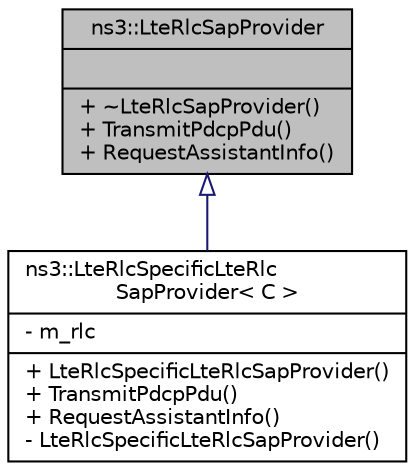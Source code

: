 digraph "ns3::LteRlcSapProvider"
{
  edge [fontname="Helvetica",fontsize="10",labelfontname="Helvetica",labelfontsize="10"];
  node [fontname="Helvetica",fontsize="10",shape=record];
  Node1 [label="{ns3::LteRlcSapProvider\n||+ ~LteRlcSapProvider()\l+ TransmitPdcpPdu()\l+ RequestAssistantInfo()\l}",height=0.2,width=0.4,color="black", fillcolor="grey75", style="filled", fontcolor="black"];
  Node1 -> Node2 [dir="back",color="midnightblue",fontsize="10",style="solid",arrowtail="onormal"];
  Node2 [label="{ns3::LteRlcSpecificLteRlc\lSapProvider\< C \>\n|- m_rlc\l|+ LteRlcSpecificLteRlcSapProvider()\l+ TransmitPdcpPdu()\l+ RequestAssistantInfo()\l- LteRlcSpecificLteRlcSapProvider()\l}",height=0.2,width=0.4,color="black", fillcolor="white", style="filled",URL="$d8/d1e/classns3_1_1LteRlcSpecificLteRlcSapProvider.html"];
}
